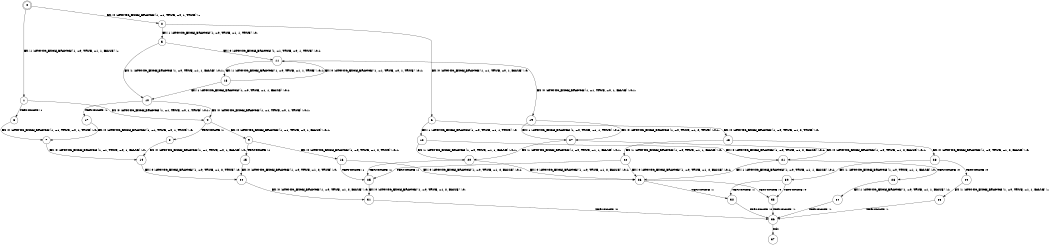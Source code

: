 digraph BCG {
size = "7, 10.5";
center = TRUE;
node [shape = circle];
0 [peripheries = 2];
0 -> 1 [label = "EX !1 !ATOMIC_EXCH_BRANCH (1, +0, TRUE, +1, 1, FALSE) !::"];
0 -> 2 [label = "EX !0 !ATOMIC_EXCH_BRANCH (1, +1, TRUE, +0, 1, TRUE) !::"];
1 -> 3 [label = "TERMINATE !1"];
1 -> 4 [label = "EX !0 !ATOMIC_EXCH_BRANCH (1, +1, TRUE, +0, 1, TRUE) !:0:1:"];
2 -> 5 [label = "EX !1 !ATOMIC_EXCH_BRANCH (1, +0, TRUE, +1, 1, TRUE) !:0:"];
2 -> 6 [label = "EX !0 !ATOMIC_EXCH_BRANCH (1, +1, TRUE, +0, 1, FALSE) !:0:"];
3 -> 7 [label = "EX !0 !ATOMIC_EXCH_BRANCH (1, +1, TRUE, +0, 1, TRUE) !:0:"];
4 -> 8 [label = "TERMINATE !1"];
4 -> 9 [label = "EX !0 !ATOMIC_EXCH_BRANCH (1, +1, TRUE, +0, 1, FALSE) !:0:1:"];
5 -> 10 [label = "EX !1 !ATOMIC_EXCH_BRANCH (1, +0, TRUE, +1, 1, FALSE) !:0:1:"];
5 -> 11 [label = "EX !0 !ATOMIC_EXCH_BRANCH (1, +1, TRUE, +0, 1, TRUE) !:0:1:"];
6 -> 12 [label = "EX !1 !ATOMIC_EXCH_BRANCH (1, +0, TRUE, +1, 1, TRUE) !:0:"];
6 -> 13 [label = "EX !0 !ATOMIC_EXCH_BRANCH (1, +0, TRUE, +1, 2, TRUE) !:0:"];
7 -> 14 [label = "EX !0 !ATOMIC_EXCH_BRANCH (1, +1, TRUE, +0, 1, FALSE) !:0:"];
8 -> 14 [label = "EX !0 !ATOMIC_EXCH_BRANCH (1, +1, TRUE, +0, 1, FALSE) !:0:"];
9 -> 15 [label = "TERMINATE !1"];
9 -> 16 [label = "EX !0 !ATOMIC_EXCH_BRANCH (1, +0, TRUE, +1, 2, TRUE) !:0:1:"];
10 -> 17 [label = "TERMINATE !1"];
10 -> 4 [label = "EX !0 !ATOMIC_EXCH_BRANCH (1, +1, TRUE, +0, 1, TRUE) !:0:1:"];
11 -> 18 [label = "EX !1 !ATOMIC_EXCH_BRANCH (1, +0, TRUE, +1, 1, TRUE) !:0:1:"];
11 -> 19 [label = "EX !0 !ATOMIC_EXCH_BRANCH (1, +1, TRUE, +0, 1, FALSE) !:0:1:"];
12 -> 20 [label = "EX !1 !ATOMIC_EXCH_BRANCH (1, +0, TRUE, +1, 1, FALSE) !:0:1:"];
12 -> 21 [label = "EX !0 !ATOMIC_EXCH_BRANCH (1, +0, TRUE, +1, 2, FALSE) !:0:1:"];
13 -> 22 [label = "EX !1 !ATOMIC_EXCH_BRANCH (1, +0, TRUE, +1, 1, FALSE) !:0:"];
13 -> 23 [label = "EX !0 !ATOMIC_EXCH_BRANCH (1, +0, TRUE, +1, 2, FALSE) !:0:"];
14 -> 24 [label = "EX !0 !ATOMIC_EXCH_BRANCH (1, +0, TRUE, +1, 2, TRUE) !:0:"];
15 -> 24 [label = "EX !0 !ATOMIC_EXCH_BRANCH (1, +0, TRUE, +1, 2, TRUE) !:0:"];
16 -> 25 [label = "TERMINATE !1"];
16 -> 26 [label = "EX !0 !ATOMIC_EXCH_BRANCH (1, +0, TRUE, +1, 2, FALSE) !:0:1:"];
17 -> 7 [label = "EX !0 !ATOMIC_EXCH_BRANCH (1, +1, TRUE, +0, 1, TRUE) !:0:"];
18 -> 10 [label = "EX !1 !ATOMIC_EXCH_BRANCH (1, +0, TRUE, +1, 1, FALSE) !:0:1:"];
18 -> 11 [label = "EX !0 !ATOMIC_EXCH_BRANCH (1, +1, TRUE, +0, 1, TRUE) !:0:1:"];
19 -> 27 [label = "EX !1 !ATOMIC_EXCH_BRANCH (1, +0, TRUE, +1, 1, TRUE) !:0:1:"];
19 -> 27 [label = "EX !0 !ATOMIC_EXCH_BRANCH (1, +0, TRUE, +1, 2, TRUE) !:0:1:"];
20 -> 25 [label = "TERMINATE !1"];
20 -> 26 [label = "EX !0 !ATOMIC_EXCH_BRANCH (1, +0, TRUE, +1, 2, FALSE) !:0:1:"];
21 -> 28 [label = "TERMINATE !0"];
21 -> 26 [label = "EX !1 !ATOMIC_EXCH_BRANCH (1, +0, TRUE, +1, 1, FALSE) !:0:1:"];
22 -> 25 [label = "TERMINATE !1"];
22 -> 26 [label = "EX !0 !ATOMIC_EXCH_BRANCH (1, +0, TRUE, +1, 2, FALSE) !:0:1:"];
23 -> 29 [label = "TERMINATE !0"];
23 -> 30 [label = "EX !1 !ATOMIC_EXCH_BRANCH (1, +0, TRUE, +1, 1, FALSE) !:0:"];
24 -> 31 [label = "EX !0 !ATOMIC_EXCH_BRANCH (1, +0, TRUE, +1, 2, FALSE) !:0:"];
25 -> 31 [label = "EX !0 !ATOMIC_EXCH_BRANCH (1, +0, TRUE, +1, 2, FALSE) !:0:"];
26 -> 32 [label = "TERMINATE !1"];
26 -> 33 [label = "TERMINATE !0"];
27 -> 20 [label = "EX !1 !ATOMIC_EXCH_BRANCH (1, +0, TRUE, +1, 1, FALSE) !:0:1:"];
27 -> 21 [label = "EX !0 !ATOMIC_EXCH_BRANCH (1, +0, TRUE, +1, 2, FALSE) !:0:1:"];
28 -> 34 [label = "EX !1 !ATOMIC_EXCH_BRANCH (1, +0, TRUE, +1, 1, FALSE) !:1:"];
29 -> 35 [label = "EX !1 !ATOMIC_EXCH_BRANCH (1, +0, TRUE, +1, 1, FALSE) !::"];
30 -> 32 [label = "TERMINATE !1"];
30 -> 33 [label = "TERMINATE !0"];
31 -> 36 [label = "TERMINATE !0"];
32 -> 36 [label = "TERMINATE !0"];
33 -> 36 [label = "TERMINATE !1"];
34 -> 36 [label = "TERMINATE !1"];
35 -> 36 [label = "TERMINATE !1"];
36 -> 37 [label = "exit"];
}
